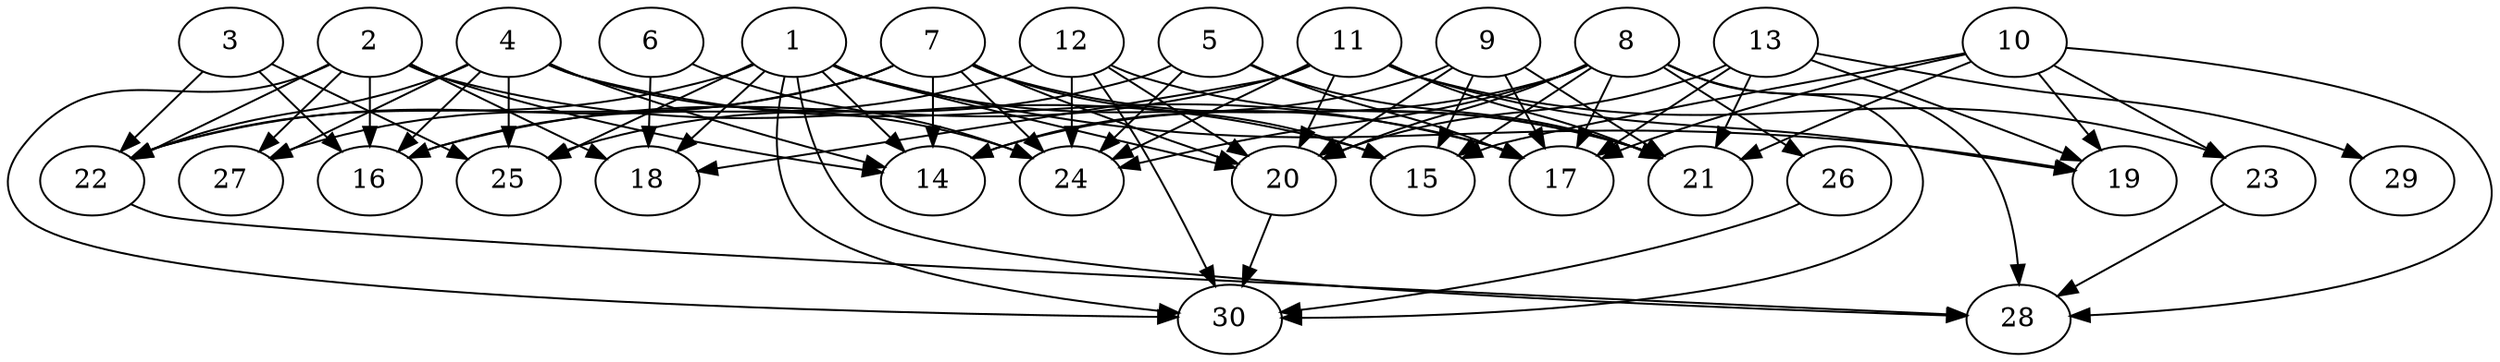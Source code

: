 // DAG automatically generated by daggen at Wed Apr 12 12:20:58 2017
// ./daggen --dot -n 30 --jump=5 --fat=0.8 --regularity=0.4 --density=0.6 
digraph G {
  1 [size="40159372677", alpha="0.03"]
  1 -> 14 [size ="75497472"]
  1 -> 17 [size ="75497472"]
  1 -> 18 [size ="75497472"]
  1 -> 19 [size ="75497472"]
  1 -> 20 [size ="75497472"]
  1 -> 22 [size ="75497472"]
  1 -> 25 [size ="75497472"]
  1 -> 28 [size ="75497472"]
  1 -> 30 [size ="75497472"]
  2 [size="597722046473", alpha="0.04"]
  2 -> 14 [size ="679477248"]
  2 -> 15 [size ="679477248"]
  2 -> 16 [size ="679477248"]
  2 -> 18 [size ="679477248"]
  2 -> 22 [size ="679477248"]
  2 -> 27 [size ="679477248"]
  2 -> 30 [size ="679477248"]
  3 [size="68719476736", alpha="0.12"]
  3 -> 16 [size ="134217728"]
  3 -> 22 [size ="134217728"]
  3 -> 25 [size ="134217728"]
  4 [size="782757789696", alpha="0.02"]
  4 -> 14 [size ="679477248"]
  4 -> 16 [size ="679477248"]
  4 -> 17 [size ="679477248"]
  4 -> 22 [size ="679477248"]
  4 -> 24 [size ="679477248"]
  4 -> 25 [size ="679477248"]
  4 -> 27 [size ="679477248"]
  5 [size="448060177760", alpha="0.13"]
  5 -> 17 [size ="536870912"]
  5 -> 21 [size ="536870912"]
  5 -> 24 [size ="536870912"]
  5 -> 25 [size ="536870912"]
  6 [size="231928233984", alpha="0.07"]
  6 -> 18 [size ="301989888"]
  6 -> 24 [size ="301989888"]
  7 [size="4767175496", alpha="0.19"]
  7 -> 14 [size ="75497472"]
  7 -> 15 [size ="75497472"]
  7 -> 20 [size ="75497472"]
  7 -> 21 [size ="75497472"]
  7 -> 22 [size ="75497472"]
  7 -> 24 [size ="75497472"]
  7 -> 27 [size ="75497472"]
  8 [size="1808067576", alpha="0.06"]
  8 -> 14 [size ="33554432"]
  8 -> 15 [size ="33554432"]
  8 -> 17 [size ="33554432"]
  8 -> 20 [size ="33554432"]
  8 -> 24 [size ="33554432"]
  8 -> 26 [size ="33554432"]
  8 -> 28 [size ="33554432"]
  8 -> 30 [size ="33554432"]
  9 [size="1606970000", alpha="0.19"]
  9 -> 14 [size ="33554432"]
  9 -> 15 [size ="33554432"]
  9 -> 17 [size ="33554432"]
  9 -> 20 [size ="33554432"]
  9 -> 21 [size ="33554432"]
  10 [size="28991029248", alpha="0.09"]
  10 -> 15 [size ="75497472"]
  10 -> 17 [size ="75497472"]
  10 -> 19 [size ="75497472"]
  10 -> 21 [size ="75497472"]
  10 -> 23 [size ="75497472"]
  10 -> 28 [size ="75497472"]
  11 [size="2207780805", alpha="0.20"]
  11 -> 16 [size ="75497472"]
  11 -> 18 [size ="75497472"]
  11 -> 19 [size ="75497472"]
  11 -> 20 [size ="75497472"]
  11 -> 21 [size ="75497472"]
  11 -> 23 [size ="75497472"]
  11 -> 24 [size ="75497472"]
  12 [size="315630029939", alpha="0.05"]
  12 -> 16 [size ="411041792"]
  12 -> 20 [size ="411041792"]
  12 -> 21 [size ="411041792"]
  12 -> 24 [size ="411041792"]
  12 -> 30 [size ="411041792"]
  13 [size="148938274323", alpha="0.08"]
  13 -> 17 [size ="679477248"]
  13 -> 19 [size ="679477248"]
  13 -> 20 [size ="679477248"]
  13 -> 21 [size ="679477248"]
  13 -> 29 [size ="679477248"]
  14 [size="231928233984", alpha="0.13"]
  15 [size="10739964447", alpha="0.01"]
  16 [size="1073741824000", alpha="0.20"]
  17 [size="1121544357105", alpha="0.02"]
  18 [size="1073741824000", alpha="0.03"]
  19 [size="195281013661", alpha="0.00"]
  20 [size="18527799878", alpha="0.15"]
  20 -> 30 [size ="838860800"]
  21 [size="2018777979", alpha="0.15"]
  22 [size="41050107585", alpha="0.20"]
  22 -> 28 [size ="33554432"]
  23 [size="200577036776", alpha="0.17"]
  23 -> 28 [size ="838860800"]
  24 [size="47893146992", alpha="0.03"]
  25 [size="37070669911", alpha="0.02"]
  26 [size="32612558302", alpha="0.05"]
  26 -> 30 [size ="679477248"]
  27 [size="98484028884", alpha="0.03"]
  28 [size="383697508678", alpha="0.18"]
  29 [size="4243277603", alpha="0.14"]
  30 [size="221692733762", alpha="0.17"]
}
